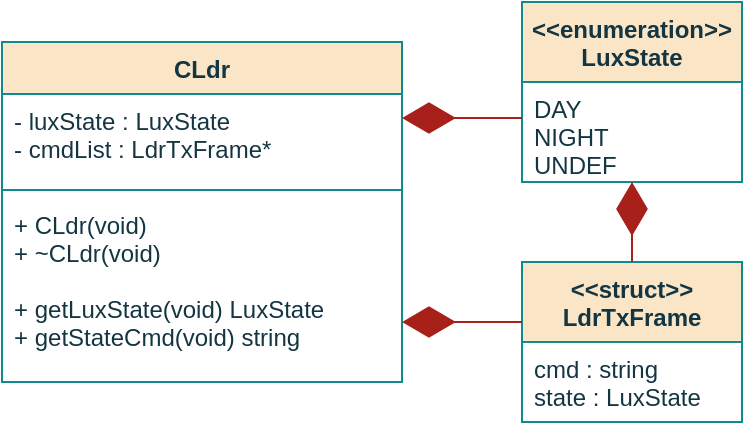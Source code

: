 <mxfile version="16.0.0" type="github" pages="4">
  <diagram id="dUQ9wwGeRSJl5TkInRWu" name="class">
    <mxGraphModel dx="643" dy="364" grid="1" gridSize="10" guides="1" tooltips="1" connect="1" arrows="1" fold="1" page="1" pageScale="1" pageWidth="850" pageHeight="1100" math="0" shadow="0">
      <root>
        <mxCell id="0" />
        <mxCell id="1" parent="0" />
        <mxCell id="Juo53vY8A3LjreaePBSx-1" value="CLdr" style="swimlane;fontStyle=1;align=center;verticalAlign=top;childLayout=stackLayout;horizontal=1;startSize=26;horizontalStack=0;resizeParent=1;resizeParentMax=0;resizeLast=0;collapsible=1;marginBottom=0;fillColor=#FAE5C7;strokeColor=#0F8B8D;fontColor=#143642;" parent="1" vertex="1">
          <mxGeometry x="200" y="100" width="200" height="170" as="geometry" />
        </mxCell>
        <mxCell id="Juo53vY8A3LjreaePBSx-2" value="- luxState : LuxState&#xa;- cmdList : LdrTxFrame*&#xa; " style="text;strokeColor=none;fillColor=none;align=left;verticalAlign=top;spacingLeft=4;spacingRight=4;overflow=hidden;rotatable=0;points=[[0,0.5],[1,0.5]];portConstraint=eastwest;fontColor=#143642;" parent="Juo53vY8A3LjreaePBSx-1" vertex="1">
          <mxGeometry y="26" width="200" height="44" as="geometry" />
        </mxCell>
        <mxCell id="Juo53vY8A3LjreaePBSx-3" value="" style="line;strokeWidth=1;fillColor=none;align=left;verticalAlign=middle;spacingTop=-1;spacingLeft=3;spacingRight=3;rotatable=0;labelPosition=right;points=[];portConstraint=eastwest;labelBackgroundColor=#DAD2D8;strokeColor=#0F8B8D;fontColor=#143642;" parent="Juo53vY8A3LjreaePBSx-1" vertex="1">
          <mxGeometry y="70" width="200" height="8" as="geometry" />
        </mxCell>
        <mxCell id="Juo53vY8A3LjreaePBSx-4" value="+ CLdr(void)&#xa;+ ~CLdr(void)&#xa;&#xa;+ getLuxState(void) LuxState&#xa;+ getStateCmd(void) string&#xa;&#xa;&#xa;&#xa;" style="text;strokeColor=none;fillColor=none;align=left;verticalAlign=top;spacingLeft=4;spacingRight=4;overflow=hidden;rotatable=0;points=[[0,0.5],[1,0.5]];portConstraint=eastwest;fontColor=#143642;spacing=2;fontStyle=0" parent="Juo53vY8A3LjreaePBSx-1" vertex="1">
          <mxGeometry y="78" width="200" height="92" as="geometry" />
        </mxCell>
        <mxCell id="Juo53vY8A3LjreaePBSx-5" value="&lt;&lt;enumeration&gt;&gt;&#xa;LuxState&#xa;" style="swimlane;fontStyle=1;align=center;verticalAlign=top;childLayout=stackLayout;horizontal=1;startSize=40;horizontalStack=0;resizeParent=1;resizeParentMax=0;resizeLast=0;collapsible=1;marginBottom=0;fillColor=#FAE5C7;strokeColor=#0F8B8D;fontColor=#143642;" parent="1" vertex="1">
          <mxGeometry x="460" y="80" width="110" height="90" as="geometry" />
        </mxCell>
        <mxCell id="Juo53vY8A3LjreaePBSx-6" value="DAY&#xa;NIGHT&#xa;UNDEF&#xa;&#xa;" style="text;strokeColor=none;fillColor=none;align=left;verticalAlign=top;spacingLeft=4;spacingRight=4;overflow=hidden;rotatable=0;points=[[0,0.5],[1,0.5]];portConstraint=eastwest;fontColor=#143642;" parent="Juo53vY8A3LjreaePBSx-5" vertex="1">
          <mxGeometry y="40" width="110" height="50" as="geometry" />
        </mxCell>
        <mxCell id="Juo53vY8A3LjreaePBSx-7" value="&lt;&lt;struct&gt;&gt;&#xa;LdrTxFrame&#xa;" style="swimlane;fontStyle=1;align=center;verticalAlign=top;childLayout=stackLayout;horizontal=1;startSize=40;horizontalStack=0;resizeParent=1;resizeParentMax=0;resizeLast=0;collapsible=1;marginBottom=0;fillColor=#FAE5C7;strokeColor=#0F8B8D;fontColor=#143642;" parent="1" vertex="1">
          <mxGeometry x="460" y="210" width="110" height="80" as="geometry" />
        </mxCell>
        <mxCell id="Juo53vY8A3LjreaePBSx-8" value="cmd : string&#xa;state : LuxState &#xa;" style="text;strokeColor=none;fillColor=none;align=left;verticalAlign=top;spacingLeft=4;spacingRight=4;overflow=hidden;rotatable=0;points=[[0,0.5],[1,0.5]];portConstraint=eastwest;fontColor=#143642;" parent="Juo53vY8A3LjreaePBSx-7" vertex="1">
          <mxGeometry y="40" width="110" height="40" as="geometry" />
        </mxCell>
        <mxCell id="Juo53vY8A3LjreaePBSx-9" value="" style="endArrow=diamondThin;endFill=1;endSize=24;html=1;rounded=0;sketch=0;fontColor=#143642;strokeColor=#A8201A;fillColor=#FAE5C7;" parent="1" edge="1">
          <mxGeometry width="160" relative="1" as="geometry">
            <mxPoint x="460" y="138" as="sourcePoint" />
            <mxPoint x="400" y="138" as="targetPoint" />
          </mxGeometry>
        </mxCell>
        <mxCell id="Juo53vY8A3LjreaePBSx-10" value="" style="endArrow=diamondThin;endFill=1;endSize=24;html=1;rounded=0;sketch=0;fontColor=#143642;strokeColor=#A8201A;fillColor=#FAE5C7;exitX=0.5;exitY=0;exitDx=0;exitDy=0;" parent="1" source="Juo53vY8A3LjreaePBSx-7" target="Juo53vY8A3LjreaePBSx-6" edge="1">
          <mxGeometry width="160" relative="1" as="geometry">
            <mxPoint x="515" y="200" as="sourcePoint" />
            <mxPoint x="430" y="185.44" as="targetPoint" />
          </mxGeometry>
        </mxCell>
        <mxCell id="v4RC2zeNfYjRauGkKppq-1" value="" style="endArrow=diamondThin;endFill=1;endSize=24;html=1;rounded=0;sketch=0;fontColor=#143642;strokeColor=#A8201A;fillColor=#FAE5C7;" edge="1" parent="1">
          <mxGeometry width="160" relative="1" as="geometry">
            <mxPoint x="460" y="240" as="sourcePoint" />
            <mxPoint x="400" y="240" as="targetPoint" />
          </mxGeometry>
        </mxCell>
      </root>
    </mxGraphModel>
  </diagram>
  <diagram name="constructor" id="3_gPtyxbmc-F2Df2ujOr">
    <mxGraphModel dx="540" dy="306" grid="1" gridSize="10" guides="1" tooltips="1" connect="1" arrows="1" fold="1" page="1" pageScale="1" pageWidth="850" pageHeight="1100" math="0" shadow="0">
      <root>
        <mxCell id="9dIW7flYfcrGwvDtma8Z-0" />
        <mxCell id="9dIW7flYfcrGwvDtma8Z-1" parent="9dIW7flYfcrGwvDtma8Z-0" />
        <mxCell id="9dIW7flYfcrGwvDtma8Z-10" style="edgeStyle=orthogonalEdgeStyle;curved=0;rounded=1;sketch=0;orthogonalLoop=1;jettySize=auto;html=1;exitX=0.5;exitY=1;exitDx=0;exitDy=0;entryX=0.5;entryY=0;entryDx=0;entryDy=0;fontColor=#143642;strokeColor=#A8201A;fillColor=#FAE5C7;" edge="1" parent="9dIW7flYfcrGwvDtma8Z-1" source="9dIW7flYfcrGwvDtma8Z-11" target="iZJ1uU_bXlDSDWHXbj_l-0">
          <mxGeometry relative="1" as="geometry">
            <mxPoint x="439.83" y="360" as="targetPoint" />
          </mxGeometry>
        </mxCell>
        <mxCell id="9dIW7flYfcrGwvDtma8Z-11" value="&lt;i&gt;luxState &amp;lt;- UNDEF&lt;/i&gt;&lt;br&gt;&lt;i&gt;&lt;/i&gt;" style="rounded=0;whiteSpace=wrap;html=1;sketch=0;fontColor=#143642;strokeColor=#0F8B8D;fillColor=#FAE5C7;fontFamily=Helvetica;" vertex="1" parent="9dIW7flYfcrGwvDtma8Z-1">
          <mxGeometry x="359.83" y="210" width="140" height="30" as="geometry" />
        </mxCell>
        <mxCell id="9dIW7flYfcrGwvDtma8Z-14" style="edgeStyle=orthogonalEdgeStyle;curved=0;rounded=1;sketch=0;orthogonalLoop=1;jettySize=auto;html=1;exitX=0.5;exitY=1;exitDx=0;exitDy=0;entryX=0.5;entryY=0;entryDx=0;entryDy=0;fontColor=#143642;strokeColor=#A8201A;fillColor=#FAE5C7;" edge="1" parent="9dIW7flYfcrGwvDtma8Z-1" source="9dIW7flYfcrGwvDtma8Z-15">
          <mxGeometry relative="1" as="geometry">
            <mxPoint x="429.83" y="160" as="targetPoint" />
          </mxGeometry>
        </mxCell>
        <mxCell id="9dIW7flYfcrGwvDtma8Z-15" value="CLdr" style="ellipse;whiteSpace=wrap;html=1;fontFamily=Helvetica;fillColor=#FAE5C7;strokeColor=#0F8B8D;fontColor=#143642;fontStyle=1" vertex="1" parent="9dIW7flYfcrGwvDtma8Z-1">
          <mxGeometry x="379.62" y="90" width="100" height="50" as="geometry" />
        </mxCell>
        <mxCell id="9dIW7flYfcrGwvDtma8Z-17" value="end" style="ellipse;whiteSpace=wrap;html=1;fontFamily=Helvetica;fillColor=#FAE5C7;strokeColor=#0F8B8D;fontColor=#143642;fontStyle=1" vertex="1" parent="9dIW7flYfcrGwvDtma8Z-1">
          <mxGeometry x="402.33" y="330" width="55" height="30" as="geometry" />
        </mxCell>
        <mxCell id="6wjpxjjczMcICjO-6cCV-1" style="edgeStyle=orthogonalEdgeStyle;rounded=1;orthogonalLoop=1;jettySize=auto;html=1;exitX=0.5;exitY=1;exitDx=0;exitDy=0;entryX=0.5;entryY=0;entryDx=0;entryDy=0;strokeColor=#A8201A;" edge="1" parent="9dIW7flYfcrGwvDtma8Z-1" source="6wjpxjjczMcICjO-6cCV-0" target="9dIW7flYfcrGwvDtma8Z-11">
          <mxGeometry relative="1" as="geometry" />
        </mxCell>
        <mxCell id="6wjpxjjczMcICjO-6cCV-0" value="InitLdr()" style="shape=process;whiteSpace=wrap;html=1;backgroundOutline=1;rounded=0;sketch=0;fontColor=#143642;strokeColor=#0F8B8D;fillColor=#FAE5C7;fontStyle=1" vertex="1" parent="9dIW7flYfcrGwvDtma8Z-1">
          <mxGeometry x="359.83" y="160" width="140" height="30" as="geometry" />
        </mxCell>
        <mxCell id="dGh4TypqU2GjCftlSH47-0" style="edgeStyle=orthogonalEdgeStyle;rounded=1;orthogonalLoop=1;jettySize=auto;html=1;exitX=0.5;exitY=1;exitDx=0;exitDy=0;entryX=0.5;entryY=0;entryDx=0;entryDy=0;strokeColor=#A8201A;" edge="1" parent="9dIW7flYfcrGwvDtma8Z-1" source="iZJ1uU_bXlDSDWHXbj_l-0" target="9dIW7flYfcrGwvDtma8Z-17">
          <mxGeometry relative="1" as="geometry" />
        </mxCell>
        <mxCell id="iZJ1uU_bXlDSDWHXbj_l-0" value="&lt;div align=&quot;left&quot;&gt;&lt;i&gt;cmdList&lt;/i&gt; &amp;lt;- {&quot;OFF&quot;, DAY},&lt;/div&gt;&lt;div align=&quot;left&quot;&gt;&lt;span style=&quot;white-space: pre&quot;&gt;&lt;span style=&quot;white-space: pre&quot;&gt; &lt;/span&gt;         &lt;/span&gt;{&quot;MIN&quot;, NIGHT}&lt;br&gt;&lt;/div&gt;" style="rounded=0;whiteSpace=wrap;html=1;sketch=0;fontColor=#143642;strokeColor=#0F8B8D;fillColor=#FAE5C7;fontFamily=Helvetica;align=left;" vertex="1" parent="9dIW7flYfcrGwvDtma8Z-1">
          <mxGeometry x="356.93" y="260" width="145.38" height="50" as="geometry" />
        </mxCell>
      </root>
    </mxGraphModel>
  </diagram>
  <diagram id="APEMlQGM8OVpOROMH7jo" name="getLuxState">
    <mxGraphModel dx="643" dy="364" grid="1" gridSize="10" guides="1" tooltips="1" connect="1" arrows="1" fold="1" page="1" pageScale="1" pageWidth="850" pageHeight="1100" math="0" shadow="0">
      <root>
        <mxCell id="IBtP3qFqqx7uOzfuww4n-0" />
        <mxCell id="IBtP3qFqqx7uOzfuww4n-1" parent="IBtP3qFqqx7uOzfuww4n-0" />
        <mxCell id="IBtP3qFqqx7uOzfuww4n-2" style="edgeStyle=orthogonalEdgeStyle;curved=0;rounded=1;sketch=0;orthogonalLoop=1;jettySize=auto;html=1;exitX=0.5;exitY=1;exitDx=0;exitDy=0;entryX=0;entryY=0.5;entryDx=0;entryDy=0;fontColor=#143642;strokeColor=#A8201A;fillColor=#FAE5C7;" edge="1" parent="IBtP3qFqqx7uOzfuww4n-1">
          <mxGeometry relative="1" as="geometry">
            <mxPoint x="309.62" y="340.0" as="sourcePoint" />
            <Array as="points">
              <mxPoint x="309.62" y="360" />
            </Array>
            <mxPoint x="419.83" y="360" as="targetPoint" />
          </mxGeometry>
        </mxCell>
        <mxCell id="IBtP3qFqqx7uOzfuww4n-3" value="Returns &lt;i&gt;lux&lt;/i&gt;" style="edgeStyle=orthogonalEdgeStyle;curved=0;rounded=1;sketch=0;orthogonalLoop=1;jettySize=auto;html=1;exitX=0.5;exitY=1;exitDx=0;exitDy=0;entryX=0.5;entryY=0;entryDx=0;entryDy=0;fontColor=#143642;strokeColor=#A8201A;fillColor=#FAE5C7;" edge="1" parent="IBtP3qFqqx7uOzfuww4n-1" source="IBtP3qFqqx7uOzfuww4n-4" target="IBtP3qFqqx7uOzfuww4n-9">
          <mxGeometry relative="1" as="geometry">
            <mxPoint x="429.57" y="180.0" as="targetPoint" />
          </mxGeometry>
        </mxCell>
        <mxCell id="IBtP3qFqqx7uOzfuww4n-4" value="getLux()" style="shape=process;whiteSpace=wrap;html=1;backgroundOutline=1;rounded=0;sketch=0;fontColor=#143642;strokeColor=#0F8B8D;fillColor=#FAE5C7;fontStyle=1" vertex="1" parent="IBtP3qFqqx7uOzfuww4n-1">
          <mxGeometry x="359.83" y="160" width="140" height="30" as="geometry" />
        </mxCell>
        <mxCell id="IBtP3qFqqx7uOzfuww4n-5" style="edgeStyle=orthogonalEdgeStyle;curved=0;rounded=1;sketch=0;orthogonalLoop=1;jettySize=auto;html=1;exitX=0;exitY=0.5;exitDx=0;exitDy=0;entryX=0.5;entryY=0;entryDx=0;entryDy=0;fontColor=#143642;strokeColor=#A8201A;fillColor=#FAE5C7;" edge="1" parent="IBtP3qFqqx7uOzfuww4n-1" source="IBtP3qFqqx7uOzfuww4n-9">
          <mxGeometry relative="1" as="geometry">
            <mxPoint x="309.62" y="310.0" as="targetPoint" />
            <Array as="points">
              <mxPoint x="309.62" y="280" />
            </Array>
          </mxGeometry>
        </mxCell>
        <mxCell id="IBtP3qFqqx7uOzfuww4n-6" value="Yes" style="edgeLabel;html=1;align=center;verticalAlign=middle;resizable=0;points=[];fontColor=#143642;" vertex="1" connectable="0" parent="IBtP3qFqqx7uOzfuww4n-5">
          <mxGeometry x="-0.647" y="-2" relative="1" as="geometry">
            <mxPoint as="offset" />
          </mxGeometry>
        </mxCell>
        <mxCell id="IBtP3qFqqx7uOzfuww4n-7" style="edgeStyle=orthogonalEdgeStyle;curved=0;rounded=1;sketch=0;orthogonalLoop=1;jettySize=auto;html=1;exitX=1;exitY=0.5;exitDx=0;exitDy=0;entryX=0.5;entryY=0;entryDx=0;entryDy=0;fontColor=#143642;strokeColor=#A8201A;fillColor=#FAE5C7;" edge="1" parent="IBtP3qFqqx7uOzfuww4n-1" source="IBtP3qFqqx7uOzfuww4n-9" target="IBtP3qFqqx7uOzfuww4n-11">
          <mxGeometry relative="1" as="geometry" />
        </mxCell>
        <mxCell id="IBtP3qFqqx7uOzfuww4n-8" value="No" style="edgeLabel;html=1;align=center;verticalAlign=middle;resizable=0;points=[];fontColor=#143642;" vertex="1" connectable="0" parent="IBtP3qFqqx7uOzfuww4n-7">
          <mxGeometry x="-0.572" y="1" relative="1" as="geometry">
            <mxPoint as="offset" />
          </mxGeometry>
        </mxCell>
        <mxCell id="IBtP3qFqqx7uOzfuww4n-9" value="&lt;i&gt;lux &lt;/i&gt;bellow day light level?&lt;br&gt;&lt;i&gt;&lt;/i&gt;" style="rhombus;whiteSpace=wrap;html=1;rounded=0;sketch=0;fontColor=#143642;strokeColor=#0F8B8D;fillColor=#FAE5C7;" vertex="1" parent="IBtP3qFqqx7uOzfuww4n-1">
          <mxGeometry x="379.62" y="240" width="100" height="80" as="geometry" />
        </mxCell>
        <mxCell id="IBtP3qFqqx7uOzfuww4n-10" style="edgeStyle=orthogonalEdgeStyle;curved=0;rounded=1;sketch=0;orthogonalLoop=1;jettySize=auto;html=1;exitX=0.5;exitY=1;exitDx=0;exitDy=0;entryX=1;entryY=0.5;entryDx=0;entryDy=0;fontColor=#143642;strokeColor=#A8201A;fillColor=#FAE5C7;" edge="1" parent="IBtP3qFqqx7uOzfuww4n-1" source="IBtP3qFqqx7uOzfuww4n-11">
          <mxGeometry relative="1" as="geometry">
            <mxPoint x="439.83" y="360" as="targetPoint" />
            <Array as="points">
              <mxPoint x="550" y="360" />
            </Array>
          </mxGeometry>
        </mxCell>
        <mxCell id="IBtP3qFqqx7uOzfuww4n-11" value="&lt;i&gt;luxState &amp;lt;- DAY&lt;/i&gt;&lt;br&gt;&lt;i&gt;&lt;/i&gt;" style="rounded=0;whiteSpace=wrap;html=1;sketch=0;fontColor=#143642;strokeColor=#0F8B8D;fillColor=#FAE5C7;fontFamily=Helvetica;" vertex="1" parent="IBtP3qFqqx7uOzfuww4n-1">
          <mxGeometry x="479.62" y="310" width="140" height="30" as="geometry" />
        </mxCell>
        <mxCell id="IBtP3qFqqx7uOzfuww4n-12" style="edgeStyle=orthogonalEdgeStyle;curved=0;rounded=1;sketch=0;orthogonalLoop=1;jettySize=auto;html=1;exitX=0.5;exitY=1;exitDx=0;exitDy=0;fontColor=#143642;strokeColor=#A8201A;fillColor=#FAE5C7;" edge="1" parent="IBtP3qFqqx7uOzfuww4n-1" target="IBtP3qFqqx7uOzfuww4n-17">
          <mxGeometry relative="1" as="geometry">
            <mxPoint x="429.83" y="370" as="sourcePoint" />
          </mxGeometry>
        </mxCell>
        <mxCell id="IBtP3qFqqx7uOzfuww4n-14" style="edgeStyle=orthogonalEdgeStyle;curved=0;rounded=1;sketch=0;orthogonalLoop=1;jettySize=auto;html=1;exitX=0.5;exitY=1;exitDx=0;exitDy=0;entryX=0.5;entryY=0;entryDx=0;entryDy=0;fontColor=#143642;strokeColor=#A8201A;fillColor=#FAE5C7;" edge="1" parent="IBtP3qFqqx7uOzfuww4n-1" source="IBtP3qFqqx7uOzfuww4n-15" target="IBtP3qFqqx7uOzfuww4n-4">
          <mxGeometry relative="1" as="geometry">
            <mxPoint x="429.62" y="160" as="targetPoint" />
          </mxGeometry>
        </mxCell>
        <mxCell id="IBtP3qFqqx7uOzfuww4n-15" value="&lt;div&gt;getLuxState&lt;/div&gt;&lt;div&gt;&lt;br&gt;&lt;/div&gt;&lt;div&gt;OUT: &lt;span style=&quot;font-weight: normal&quot;&gt;&lt;i&gt;luxState&lt;/i&gt;&lt;/span&gt;&lt;br&gt;&lt;/div&gt;" style="ellipse;whiteSpace=wrap;html=1;fontFamily=Helvetica;fillColor=#FAE5C7;strokeColor=#0F8B8D;fontColor=#143642;fontStyle=1" vertex="1" parent="IBtP3qFqqx7uOzfuww4n-1">
          <mxGeometry x="379.62" y="90" width="100" height="50" as="geometry" />
        </mxCell>
        <mxCell id="IBtP3qFqqx7uOzfuww4n-16" value="&lt;i&gt;luxState &amp;lt;- &lt;/i&gt;NIGHT&lt;br&gt;&lt;i&gt;&lt;/i&gt;" style="rounded=0;whiteSpace=wrap;html=1;sketch=0;fontColor=#143642;strokeColor=#0F8B8D;fillColor=#FAE5C7;fontFamily=Helvetica;" vertex="1" parent="IBtP3qFqqx7uOzfuww4n-1">
          <mxGeometry x="239.62" y="310" width="140" height="30" as="geometry" />
        </mxCell>
        <mxCell id="IBtP3qFqqx7uOzfuww4n-17" value="end" style="ellipse;whiteSpace=wrap;html=1;fontFamily=Helvetica;fillColor=#FAE5C7;strokeColor=#0F8B8D;fontColor=#143642;fontStyle=1" vertex="1" parent="IBtP3qFqqx7uOzfuww4n-1">
          <mxGeometry x="402.33" y="390" width="55" height="30" as="geometry" />
        </mxCell>
        <mxCell id="WcMYDIwuhhFxMj0GGeks-0" value="" style="ellipse;whiteSpace=wrap;html=1;fontFamily=Helvetica;fillColor=#FAE5C7;strokeColor=#0F8B8D;fontColor=#143642;fontStyle=1" vertex="1" parent="IBtP3qFqqx7uOzfuww4n-1">
          <mxGeometry x="419.62" y="350" width="20" height="20" as="geometry" />
        </mxCell>
      </root>
    </mxGraphModel>
  </diagram>
  <diagram id="G1TQ83Vmhgz5s1SI6XMQ" name="getStateCmd">
    <mxGraphModel dx="540" dy="306" grid="1" gridSize="10" guides="1" tooltips="1" connect="1" arrows="1" fold="1" page="1" pageScale="1" pageWidth="850" pageHeight="1100" math="0" shadow="0">
      <root>
        <mxCell id="sH09c5Y4ZGpxJntsrhgJ-0" />
        <mxCell id="sH09c5Y4ZGpxJntsrhgJ-1" parent="sH09c5Y4ZGpxJntsrhgJ-0" />
        <mxCell id="akO6SX9kFLtBfxvdnfND-8" style="edgeStyle=orthogonalEdgeStyle;curved=0;rounded=1;sketch=0;orthogonalLoop=1;jettySize=auto;html=1;exitX=0.5;exitY=1;exitDx=0;exitDy=0;fontColor=#143642;strokeColor=#A8201A;fillColor=#FAE5C7;entryX=0;entryY=0.5;entryDx=0;entryDy=0;" edge="1" parent="sH09c5Y4ZGpxJntsrhgJ-1" source="akO6SX9kFLtBfxvdnfND-9" target="cxOlLZ5IGr8_wKD-ghvx-0">
          <mxGeometry relative="1" as="geometry">
            <mxPoint x="420" y="250" as="targetPoint" />
          </mxGeometry>
        </mxCell>
        <mxCell id="akO6SX9kFLtBfxvdnfND-9" value="&lt;span style=&quot;font-weight: normal&quot;&gt;&lt;i&gt;cmd &amp;lt;- &lt;/i&gt;cmd&lt;/span&gt;List&lt;span style=&quot;font-weight: normal&quot;&gt;[&lt;i&gt;luxState&lt;/i&gt;]&lt;i&gt;.&lt;/i&gt;cmd&lt;/span&gt;" style="rounded=0;whiteSpace=wrap;html=1;sketch=0;fontColor=#143642;strokeColor=#0F8B8D;fillColor=#FAE5C7;fontFamily=Helvetica;" vertex="1" parent="sH09c5Y4ZGpxJntsrhgJ-1">
          <mxGeometry x="215" y="190" width="209.83" height="30" as="geometry" />
        </mxCell>
        <mxCell id="RBhBMjr4ztkPmDA_HODS-2" style="edgeStyle=orthogonalEdgeStyle;rounded=1;orthogonalLoop=1;jettySize=auto;html=1;exitX=0.5;exitY=1;exitDx=0;exitDy=0;entryX=0.5;entryY=0;entryDx=0;entryDy=0;strokeColor=#A8201A;" edge="1" parent="sH09c5Y4ZGpxJntsrhgJ-1" source="akO6SX9kFLtBfxvdnfND-13" target="RBhBMjr4ztkPmDA_HODS-0">
          <mxGeometry relative="1" as="geometry" />
        </mxCell>
        <mxCell id="akO6SX9kFLtBfxvdnfND-13" value="&lt;div&gt;getStateCmd&lt;/div&gt;&lt;div&gt;&lt;br&gt;&lt;/div&gt;&lt;div&gt;OUT: &lt;span style=&quot;font-weight: normal&quot;&gt;&lt;i&gt;cmd&lt;/i&gt;&lt;/span&gt;&lt;br&gt;&lt;/div&gt;" style="ellipse;whiteSpace=wrap;html=1;fontFamily=Helvetica;fillColor=#FAE5C7;strokeColor=#0F8B8D;fontColor=#143642;fontStyle=1" vertex="1" parent="sH09c5Y4ZGpxJntsrhgJ-1">
          <mxGeometry x="374.43" y="30" width="110.38" height="60" as="geometry" />
        </mxCell>
        <mxCell id="akO6SX9kFLtBfxvdnfND-15" value="end" style="ellipse;whiteSpace=wrap;html=1;fontFamily=Helvetica;fillColor=#FAE5C7;strokeColor=#0F8B8D;fontColor=#143642;fontStyle=1" vertex="1" parent="sH09c5Y4ZGpxJntsrhgJ-1">
          <mxGeometry x="402.12" y="280" width="55" height="30" as="geometry" />
        </mxCell>
        <mxCell id="RBhBMjr4ztkPmDA_HODS-3" style="edgeStyle=orthogonalEdgeStyle;rounded=1;orthogonalLoop=1;jettySize=auto;html=1;exitX=0;exitY=0.5;exitDx=0;exitDy=0;entryX=0.5;entryY=0;entryDx=0;entryDy=0;strokeColor=#A8201A;" edge="1" parent="sH09c5Y4ZGpxJntsrhgJ-1" source="RBhBMjr4ztkPmDA_HODS-0" target="akO6SX9kFLtBfxvdnfND-9">
          <mxGeometry relative="1" as="geometry" />
        </mxCell>
        <mxCell id="cxOlLZ5IGr8_wKD-ghvx-2" value="Yes" style="edgeLabel;html=1;align=center;verticalAlign=middle;resizable=0;points=[];" vertex="1" connectable="0" parent="RBhBMjr4ztkPmDA_HODS-3">
          <mxGeometry x="-0.586" y="1" relative="1" as="geometry">
            <mxPoint as="offset" />
          </mxGeometry>
        </mxCell>
        <mxCell id="RBhBMjr4ztkPmDA_HODS-4" style="edgeStyle=orthogonalEdgeStyle;rounded=1;orthogonalLoop=1;jettySize=auto;html=1;exitX=1;exitY=0.5;exitDx=0;exitDy=0;strokeColor=#A8201A;entryX=1;entryY=0.5;entryDx=0;entryDy=0;" edge="1" parent="sH09c5Y4ZGpxJntsrhgJ-1" source="RBhBMjr4ztkPmDA_HODS-0" target="cxOlLZ5IGr8_wKD-ghvx-0">
          <mxGeometry relative="1" as="geometry">
            <mxPoint x="450" y="250" as="targetPoint" />
            <Array as="points">
              <mxPoint x="540" y="145" />
              <mxPoint x="540" y="250" />
            </Array>
          </mxGeometry>
        </mxCell>
        <mxCell id="cxOlLZ5IGr8_wKD-ghvx-3" value="No" style="edgeLabel;html=1;align=center;verticalAlign=middle;resizable=0;points=[];" vertex="1" connectable="0" parent="RBhBMjr4ztkPmDA_HODS-4">
          <mxGeometry x="-0.868" y="-1" relative="1" as="geometry">
            <mxPoint as="offset" />
          </mxGeometry>
        </mxCell>
        <mxCell id="RBhBMjr4ztkPmDA_HODS-0" value="&lt;div&gt;&lt;i&gt;luxState !=&lt;/i&gt;&lt;/div&gt;&lt;div&gt;&lt;i&gt;UNDEF&lt;br&gt;&lt;/i&gt;&lt;/div&gt;" style="rhombus;whiteSpace=wrap;html=1;rounded=0;sketch=0;fontColor=#143642;strokeColor=#0F8B8D;fillColor=#FAE5C7;" vertex="1" parent="sH09c5Y4ZGpxJntsrhgJ-1">
          <mxGeometry x="385.67" y="110" width="87.88" height="70" as="geometry" />
        </mxCell>
        <mxCell id="cxOlLZ5IGr8_wKD-ghvx-1" style="edgeStyle=orthogonalEdgeStyle;rounded=1;orthogonalLoop=1;jettySize=auto;html=1;exitX=0.5;exitY=1;exitDx=0;exitDy=0;entryX=0.5;entryY=0;entryDx=0;entryDy=0;strokeColor=#A8201A;" edge="1" parent="sH09c5Y4ZGpxJntsrhgJ-1" source="cxOlLZ5IGr8_wKD-ghvx-0" target="akO6SX9kFLtBfxvdnfND-15">
          <mxGeometry relative="1" as="geometry" />
        </mxCell>
        <mxCell id="cxOlLZ5IGr8_wKD-ghvx-0" value="" style="ellipse;whiteSpace=wrap;html=1;fontFamily=Helvetica;fillColor=#FAE5C7;strokeColor=#0F8B8D;fontColor=#143642;fontStyle=1" vertex="1" parent="sH09c5Y4ZGpxJntsrhgJ-1">
          <mxGeometry x="419.62" y="240" width="20" height="20" as="geometry" />
        </mxCell>
      </root>
    </mxGraphModel>
  </diagram>
</mxfile>
